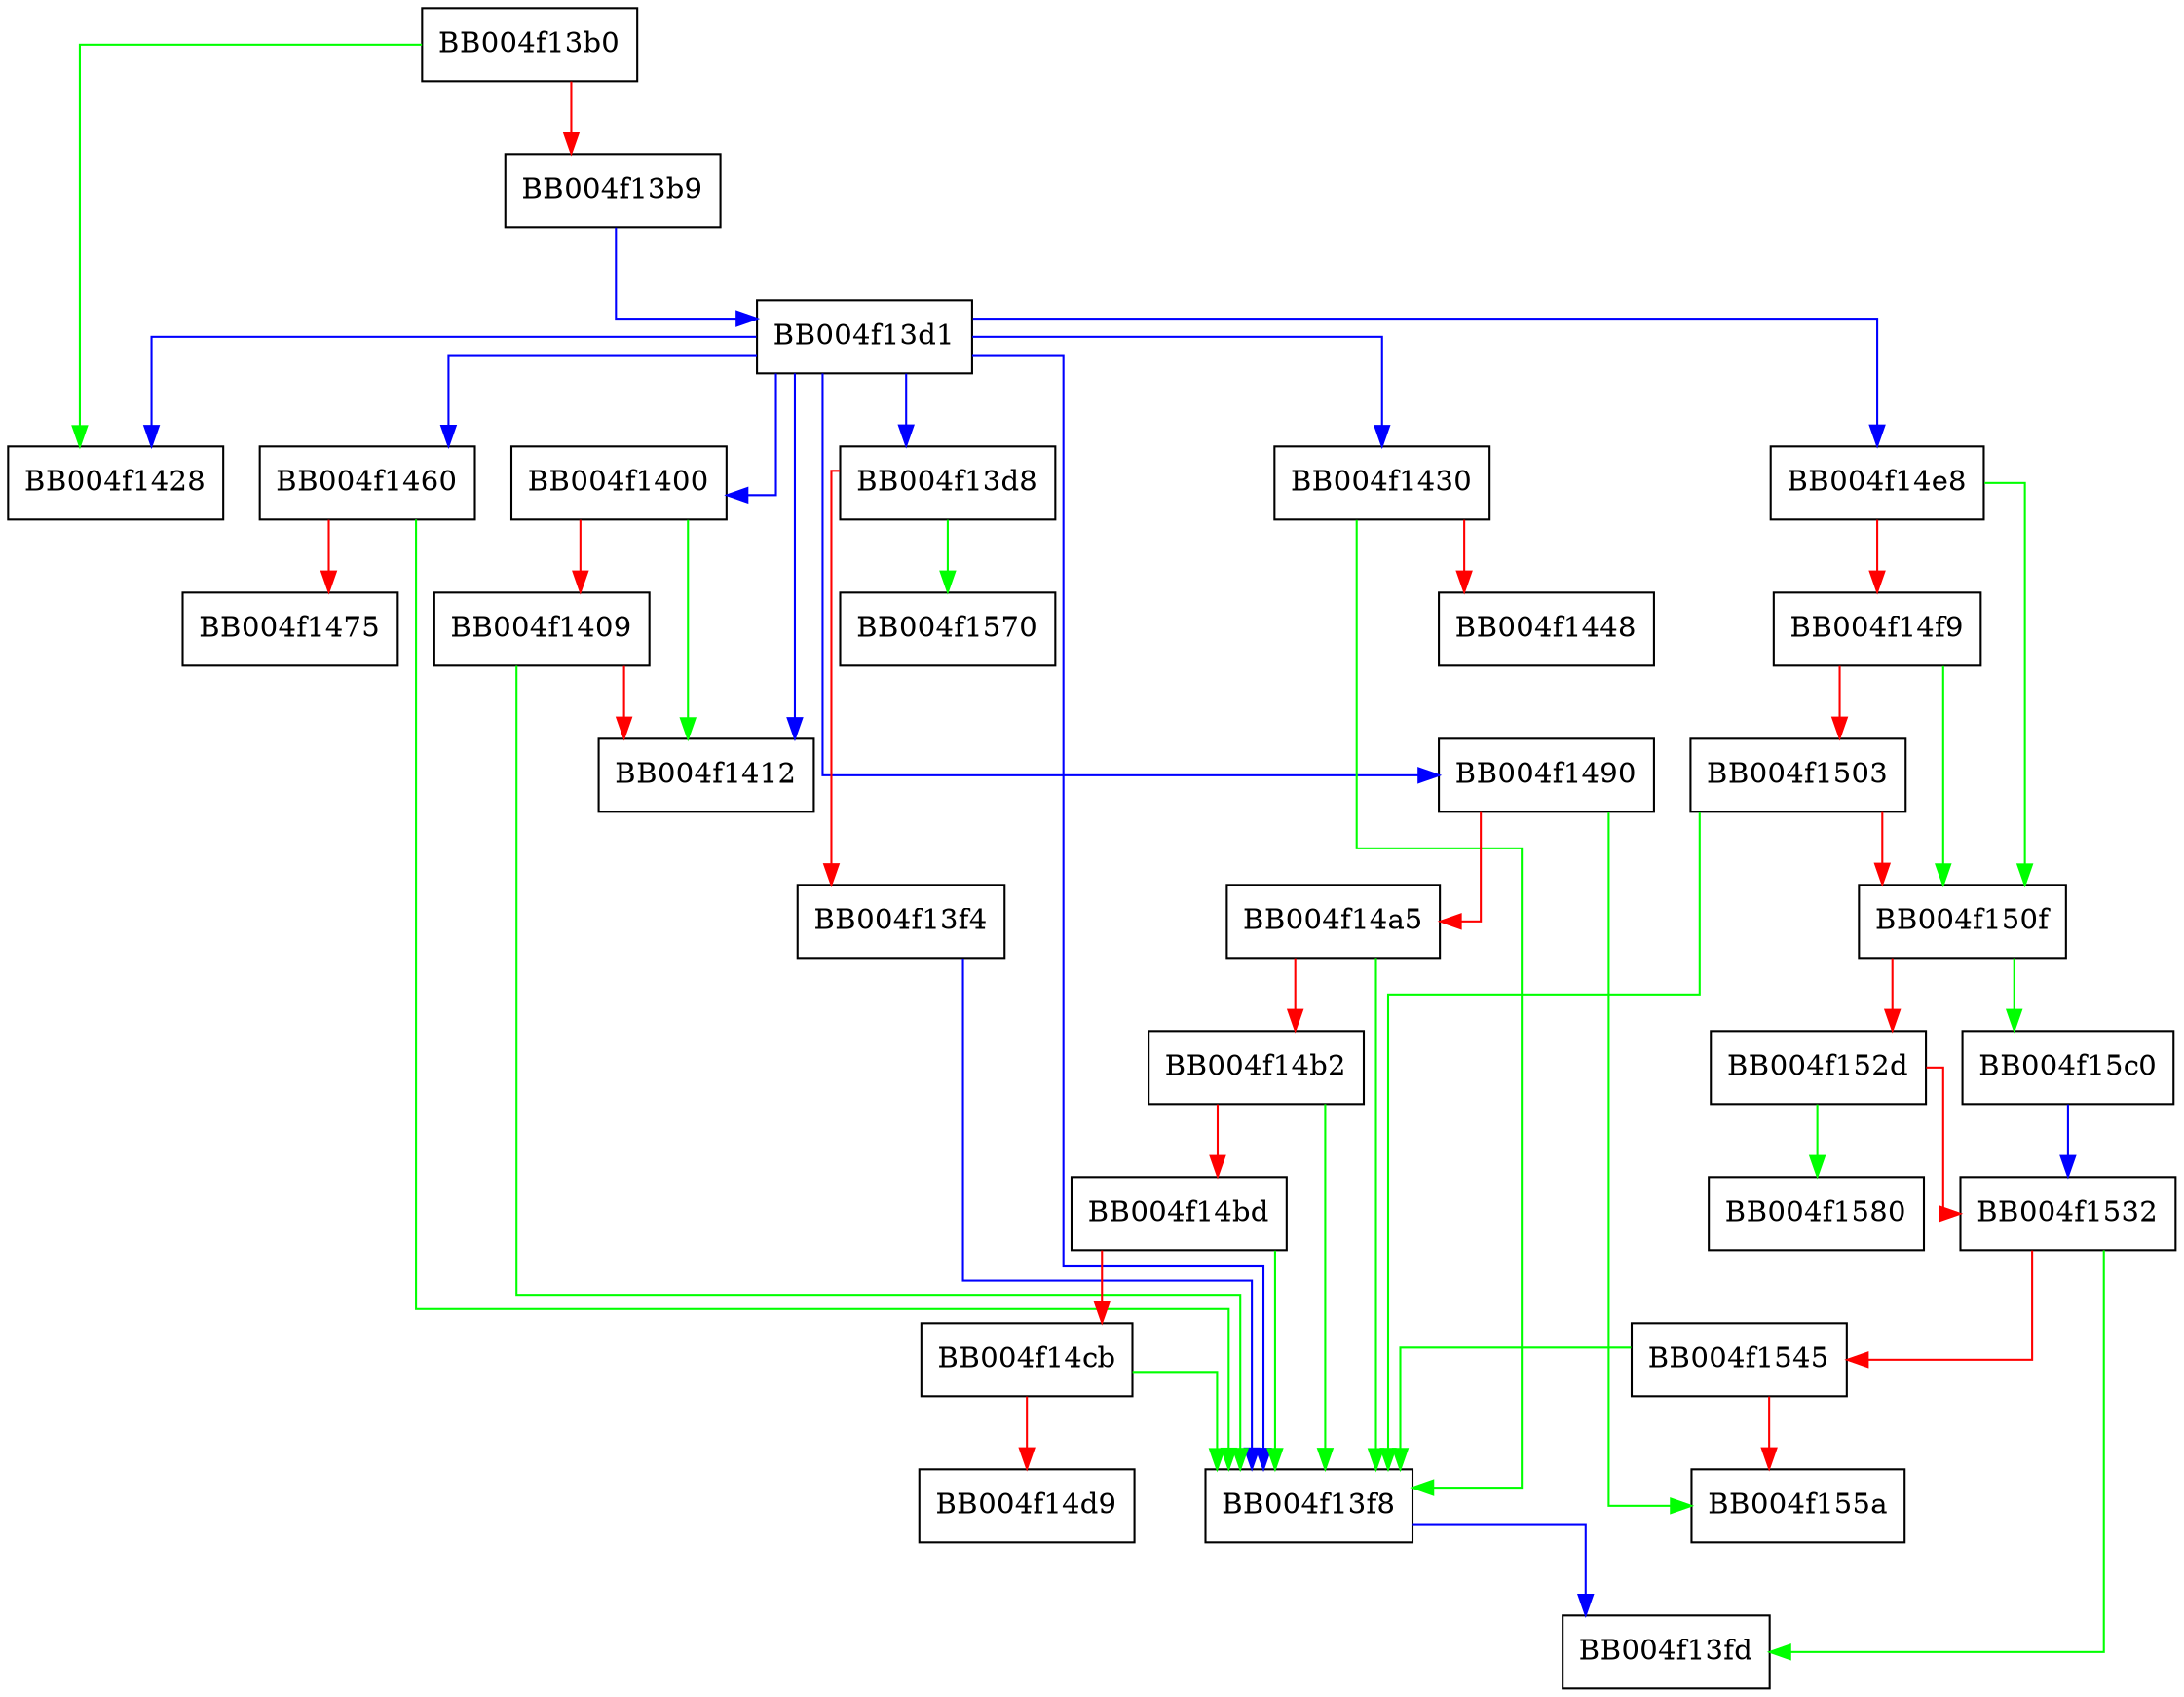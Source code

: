 digraph ossl_statem_server_pre_work {
  node [shape="box"];
  graph [splines=ortho];
  BB004f13b0 -> BB004f1428 [color="green"];
  BB004f13b0 -> BB004f13b9 [color="red"];
  BB004f13b9 -> BB004f13d1 [color="blue"];
  BB004f13d1 -> BB004f13f8 [color="blue"];
  BB004f13d1 -> BB004f1412 [color="blue"];
  BB004f13d1 -> BB004f13d8 [color="blue"];
  BB004f13d1 -> BB004f1430 [color="blue"];
  BB004f13d1 -> BB004f1460 [color="blue"];
  BB004f13d1 -> BB004f1490 [color="blue"];
  BB004f13d1 -> BB004f14e8 [color="blue"];
  BB004f13d1 -> BB004f1400 [color="blue"];
  BB004f13d1 -> BB004f1428 [color="blue"];
  BB004f13d8 -> BB004f1570 [color="green"];
  BB004f13d8 -> BB004f13f4 [color="red"];
  BB004f13f4 -> BB004f13f8 [color="blue"];
  BB004f13f8 -> BB004f13fd [color="blue"];
  BB004f1400 -> BB004f1412 [color="green"];
  BB004f1400 -> BB004f1409 [color="red"];
  BB004f1409 -> BB004f13f8 [color="green"];
  BB004f1409 -> BB004f1412 [color="red"];
  BB004f1430 -> BB004f13f8 [color="green"];
  BB004f1430 -> BB004f1448 [color="red"];
  BB004f1460 -> BB004f13f8 [color="green"];
  BB004f1460 -> BB004f1475 [color="red"];
  BB004f1490 -> BB004f155a [color="green"];
  BB004f1490 -> BB004f14a5 [color="red"];
  BB004f14a5 -> BB004f13f8 [color="green"];
  BB004f14a5 -> BB004f14b2 [color="red"];
  BB004f14b2 -> BB004f13f8 [color="green"];
  BB004f14b2 -> BB004f14bd [color="red"];
  BB004f14bd -> BB004f13f8 [color="green"];
  BB004f14bd -> BB004f14cb [color="red"];
  BB004f14cb -> BB004f13f8 [color="green"];
  BB004f14cb -> BB004f14d9 [color="red"];
  BB004f14e8 -> BB004f150f [color="green"];
  BB004f14e8 -> BB004f14f9 [color="red"];
  BB004f14f9 -> BB004f150f [color="green"];
  BB004f14f9 -> BB004f1503 [color="red"];
  BB004f1503 -> BB004f13f8 [color="green"];
  BB004f1503 -> BB004f150f [color="red"];
  BB004f150f -> BB004f15c0 [color="green"];
  BB004f150f -> BB004f152d [color="red"];
  BB004f152d -> BB004f1580 [color="green"];
  BB004f152d -> BB004f1532 [color="red"];
  BB004f1532 -> BB004f13fd [color="green"];
  BB004f1532 -> BB004f1545 [color="red"];
  BB004f1545 -> BB004f13f8 [color="green"];
  BB004f1545 -> BB004f155a [color="red"];
  BB004f15c0 -> BB004f1532 [color="blue"];
}